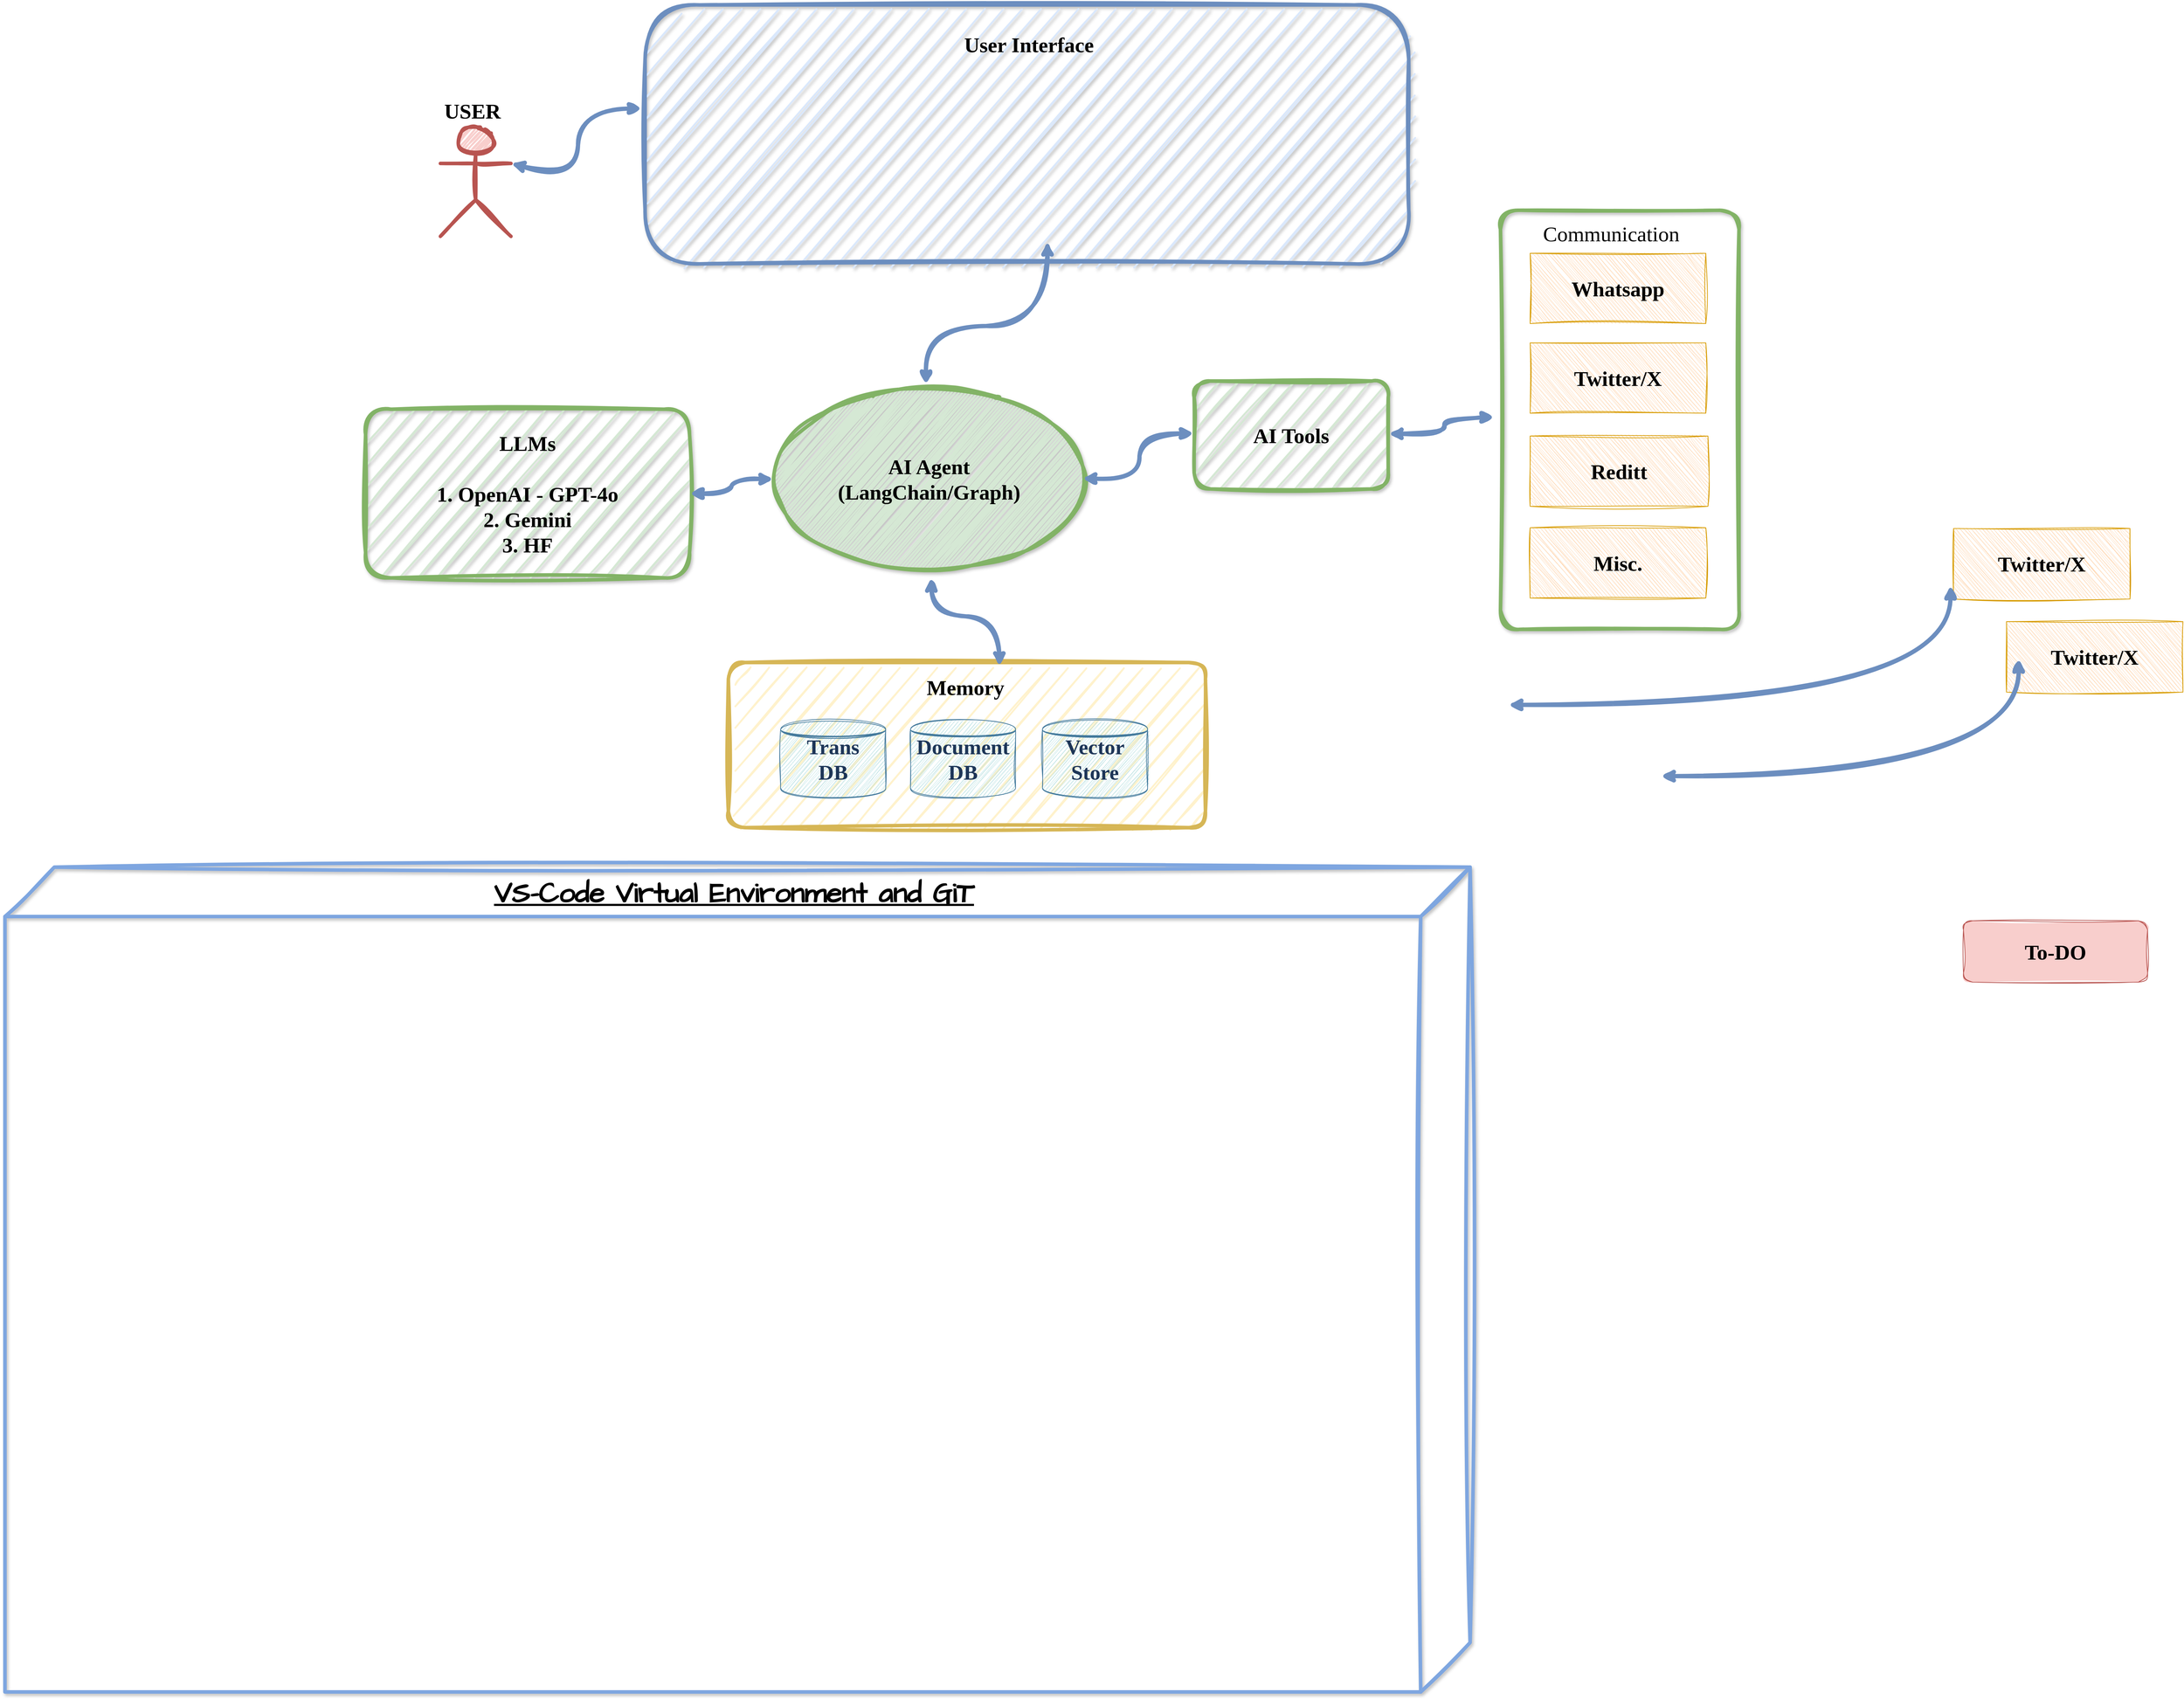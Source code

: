 <mxfile version="26.1.3">
  <diagram name="Page-1" id="c7558073-3199-34d8-9f00-42111426c3f3">
    <mxGraphModel dx="3770" dy="2567" grid="0" gridSize="10" guides="0" tooltips="1" connect="0" arrows="1" fold="1" page="1" pageScale="1" pageWidth="850" pageHeight="1100" background="none" math="0" shadow="0" adaptiveColors="auto">
      <root>
        <object label="" id="0">
          <mxCell />
        </object>
        <mxCell id="1" parent="0" />
        <mxCell id="TeiEiH09iCQTftUvuPfI-24" value="User Interface" style="text;html=1;align=center;verticalAlign=middle;whiteSpace=wrap;rounded=1;fontFamily=Comic Sans MS;fontSize=30;fontStyle=1;fillColor=#dae8fc;strokeColor=#6c8ebf;fillStyle=auto;shadow=1;labelBackgroundColor=none;arcSize=21;strokeWidth=5;sketch=1;curveFitting=1;jiggle=2;movableLabel=1;" parent="1" vertex="1">
          <mxGeometry x="519" y="-111" width="1082" height="367" as="geometry">
            <mxPoint x="3" y="-128" as="offset" />
          </mxGeometry>
        </mxCell>
        <mxCell id="TeiEiH09iCQTftUvuPfI-31" value="&lt;div&gt;&lt;font&gt;LLMs&lt;/font&gt;&lt;/div&gt;&lt;div&gt;&lt;br&gt;&lt;/div&gt;&lt;div&gt;1. OpenAI - GPT-4o&lt;/div&gt;&lt;div&gt;2. Gemini&lt;/div&gt;&lt;div&gt;3. HF&lt;br&gt;&lt;/div&gt;" style="text;html=1;align=center;verticalAlign=middle;whiteSpace=wrap;rounded=1;fontFamily=Comic Sans MS;fontSize=30;fontStyle=1;fillColor=#d5e8d4;strokeColor=#82b366;fillStyle=auto;shadow=1;labelBackgroundColor=none;sketch=1;curveFitting=1;jiggle=2;strokeWidth=5;imageAspect=1;snapToPoint=0;fixDash=0;metaEdit=1;movableLabel=0;resizeWidth=0;resizeHeight=0;sketchStyle=rough;" parent="1" vertex="1">
          <mxGeometry x="123" y="462" width="459" height="239" as="geometry" />
        </mxCell>
        <mxCell id="TeiEiH09iCQTftUvuPfI-46" value="To-DO" style="text;html=1;align=center;verticalAlign=middle;whiteSpace=wrap;rounded=1;fontFamily=Comic Sans MS;fontSize=30;fontStyle=1;fillColor=#f8cecc;strokeColor=#b85450;fillStyle=solid;shadow=0;labelBackgroundColor=none;sketch=1;curveFitting=1;jiggle=2;glass=0;" parent="1" vertex="1">
          <mxGeometry x="2387" y="1187" width="261" height="87" as="geometry" />
        </mxCell>
        <mxCell id="BFHTQyS8qlT6twQpDue1-9" value="" style="endArrow=classic;startArrow=classic;endFill=1;startFill=1;html=1;rounded=0;sketch=1;hachureGap=4;jiggle=2;curveFitting=1;fontFamily=Comic Sans MS;strokeWidth=6;fillColor=#dae8fc;strokeColor=#6c8ebf;flowAnimation=0;snapToPoint=1;arcSize=50;backgroundOutline=1;sketchStyle=rough;edgeStyle=orthogonalEdgeStyle;curved=1;fontSize=30;" edge="1" parent="1" source="TeiEiH09iCQTftUvuPfI-31" target="D7hKkzI2UtDsNL6RZgkP-2">
          <mxGeometry width="160" relative="1" as="geometry">
            <mxPoint x="1006" y="859" as="sourcePoint" />
            <mxPoint x="1119" y="628" as="targetPoint" />
          </mxGeometry>
        </mxCell>
        <mxCell id="BFHTQyS8qlT6twQpDue1-16" value="" style="endArrow=classic;startArrow=classic;endFill=1;startFill=1;html=1;rounded=0;sketch=1;hachureGap=4;jiggle=2;curveFitting=1;fontFamily=Comic Sans MS;strokeWidth=6;fillColor=#dae8fc;strokeColor=#6c8ebf;flowAnimation=0;exitX=0.527;exitY=0.913;exitDx=0;exitDy=0;exitPerimeter=0;snapToPoint=1;arcSize=50;backgroundOutline=1;sketchStyle=rough;edgeStyle=orthogonalEdgeStyle;curved=1;entryX=0.49;entryY=-0.019;entryDx=0;entryDy=0;entryPerimeter=0;fontSize=30;" edge="1" parent="1" source="TeiEiH09iCQTftUvuPfI-24" target="D7hKkzI2UtDsNL6RZgkP-2">
          <mxGeometry width="160" relative="1" as="geometry">
            <mxPoint x="679" y="687" as="sourcePoint" />
            <mxPoint x="1448" y="419" as="targetPoint" />
          </mxGeometry>
        </mxCell>
        <mxCell id="BFHTQyS8qlT6twQpDue1-26" value="&lt;b&gt;&lt;font&gt;Twitter/X&lt;/font&gt;&lt;/b&gt;" style="whiteSpace=wrap;html=1;rounded=0;arcSize=50;align=center;verticalAlign=middle;strokeWidth=1;autosize=1;spacing=4;treeFolding=1;treeMoving=1;newEdgeStyle={&quot;edgeStyle&quot;:&quot;entityRelationEdgeStyle&quot;,&quot;startArrow&quot;:&quot;none&quot;,&quot;endArrow&quot;:&quot;none&quot;,&quot;segment&quot;:10,&quot;curved&quot;:1,&quot;sourcePerimeterSpacing&quot;:0,&quot;targetPerimeterSpacing&quot;:0};hachureGap=4;fontFamily=Comic Sans MS;fillColor=#FFCE9F;strokeColor=#d79b00;shadow=0;aspect=fixed;flipV=1;fontSize=30;sketch=1;curveFitting=1;jiggle=2;" vertex="1" parent="1">
          <mxGeometry x="2373" y="631" width="250" height="100" as="geometry" />
        </mxCell>
        <mxCell id="BFHTQyS8qlT6twQpDue1-27" value="" style="endArrow=classic;startArrow=classic;endFill=1;startFill=1;html=1;rounded=0;sketch=1;hachureGap=4;jiggle=2;curveFitting=1;fontFamily=Comic Sans MS;strokeWidth=6;fillColor=#dae8fc;strokeColor=#6c8ebf;flowAnimation=0;snapToPoint=1;arcSize=50;backgroundOutline=1;sketchStyle=rough;edgeStyle=orthogonalEdgeStyle;curved=1;exitX=0.961;exitY=0.713;exitDx=0;exitDy=0;exitPerimeter=0;entryX=-0.017;entryY=0.194;entryDx=0;entryDy=0;entryPerimeter=0;fontSize=30;" edge="1" parent="1" target="BFHTQyS8qlT6twQpDue1-26">
          <mxGeometry width="160" relative="1" as="geometry">
            <mxPoint x="1742" y="881" as="sourcePoint" />
            <mxPoint x="2244.765" y="689.704" as="targetPoint" />
          </mxGeometry>
        </mxCell>
        <mxCell id="BFHTQyS8qlT6twQpDue1-29" value="&lt;b&gt;&lt;font&gt;Twitter/X&lt;/font&gt;&lt;/b&gt;" style="whiteSpace=wrap;html=1;rounded=0;arcSize=50;align=center;verticalAlign=middle;strokeWidth=1;autosize=1;spacing=4;treeFolding=1;treeMoving=1;newEdgeStyle={&quot;edgeStyle&quot;:&quot;entityRelationEdgeStyle&quot;,&quot;startArrow&quot;:&quot;none&quot;,&quot;endArrow&quot;:&quot;none&quot;,&quot;segment&quot;:10,&quot;curved&quot;:1,&quot;sourcePerimeterSpacing&quot;:0,&quot;targetPerimeterSpacing&quot;:0};hachureGap=4;fontFamily=Comic Sans MS;fillColor=#FFCE9F;strokeColor=#d79b00;shadow=0;aspect=fixed;flipV=1;fontSize=30;sketch=1;curveFitting=1;jiggle=2;" vertex="1" parent="1">
          <mxGeometry x="2448" y="763" width="250" height="100" as="geometry" />
        </mxCell>
        <mxCell id="BFHTQyS8qlT6twQpDue1-30" value="" style="endArrow=classic;startArrow=classic;endFill=1;startFill=1;html=1;rounded=0;sketch=1;hachureGap=4;jiggle=2;curveFitting=1;fontFamily=Comic Sans MS;strokeWidth=6;fillColor=#dae8fc;strokeColor=#6c8ebf;flowAnimation=0;snapToPoint=1;arcSize=50;backgroundOutline=1;sketchStyle=rough;edgeStyle=orthogonalEdgeStyle;curved=1;exitX=0.961;exitY=0.713;exitDx=0;exitDy=0;exitPerimeter=0;entryX=0.069;entryY=0.476;entryDx=0;entryDy=0;entryPerimeter=0;fontSize=30;" edge="1" parent="1" target="BFHTQyS8qlT6twQpDue1-29">
          <mxGeometry width="160" relative="1" as="geometry">
            <mxPoint x="1958" y="982" as="sourcePoint" />
            <mxPoint x="2893" y="922" as="targetPoint" />
          </mxGeometry>
        </mxCell>
        <mxCell id="BFHTQyS8qlT6twQpDue1-33" value="&lt;font&gt;USER&lt;/font&gt;" style="shape=umlActor;verticalLabelPosition=bottom;verticalAlign=top;html=1;sketch=1;hachureGap=4;jiggle=2;curveFitting=1;fontFamily=Comic Sans MS;strokeWidth=5;fillColor=#f8cecc;strokeColor=#b85450;fixDash=0;movableLabel=1;fontStyle=1;fontSize=30;" vertex="1" parent="1">
          <mxGeometry x="229" y="62" width="100" height="155" as="geometry">
            <mxPoint x="-5" y="-202" as="offset" />
          </mxGeometry>
        </mxCell>
        <mxCell id="BFHTQyS8qlT6twQpDue1-34" value="" style="endArrow=classic;startArrow=classic;endFill=1;startFill=1;html=1;rounded=0;sketch=1;hachureGap=4;jiggle=2;curveFitting=1;fontFamily=Comic Sans MS;strokeWidth=6;fillColor=#dae8fc;strokeColor=#6c8ebf;flowAnimation=0;exitX=-0.004;exitY=0.4;exitDx=0;exitDy=0;exitPerimeter=0;snapToPoint=1;arcSize=50;backgroundOutline=1;sketchStyle=rough;edgeStyle=orthogonalEdgeStyle;curved=1;fontSize=30;" edge="1" parent="1" source="TeiEiH09iCQTftUvuPfI-24" target="BFHTQyS8qlT6twQpDue1-33">
          <mxGeometry width="160" relative="1" as="geometry">
            <mxPoint x="1020" y="215" as="sourcePoint" />
            <mxPoint x="928" y="377" as="targetPoint" />
          </mxGeometry>
        </mxCell>
        <mxCell id="BFHTQyS8qlT6twQpDue1-35" value="&lt;div align=&quot;center&quot;&gt;&lt;b&gt;&lt;font style=&quot;font-size: 40px;&quot;&gt;VS-Code Virtual Environment and GiT&lt;/font&gt;&lt;/b&gt;&lt;/div&gt;" style="verticalAlign=top;align=center;spacingTop=8;spacingLeft=2;spacingRight=12;shape=cube;size=70;direction=south;fontStyle=4;html=1;whiteSpace=wrap;sketch=1;hachureGap=4;jiggle=2;curveFitting=1;fontFamily=Architects Daughter;fontSource=https%3A%2F%2Ffonts.googleapis.com%2Fcss%3Ffamily%3DArchitects%2BDaughter;fillColor=none;fontSize=30;strokeWidth=5;strokeColor=#7EA6E0;shadow=1;perimeterSpacing=0;noLabel=0;container=0;metaEdit=1;movableLabel=0;treeFolding=0;sketchStyle=rough;" vertex="1" parent="1">
          <mxGeometry x="-388" y="1111" width="2076" height="1169" as="geometry" />
        </mxCell>
        <object label="Memory" id="BFHTQyS8qlT6twQpDue1-8">
          <mxCell style="text;html=1;align=center;verticalAlign=middle;whiteSpace=wrap;rounded=1;fontFamily=Comic Sans MS;fontSize=30;fontStyle=1;fillColor=#fff2cc;strokeColor=#d6b656;fillStyle=auto;shadow=0;labelBackgroundColor=none;sketch=1;curveFitting=1;jiggle=2;imageVerticalAlign=middle;imageAlign=left;arcSize=10;snapToPoint=0;metaEdit=1;backgroundOutline=1;movableLabel=1;sketchStyle=rough;shadowOpacity=50;gradientColor=none;strokeWidth=5;" vertex="1" parent="1">
            <mxGeometry x="637" y="821" width="676" height="234" as="geometry">
              <mxPoint x="-2" y="-82" as="offset" />
            </mxGeometry>
          </mxCell>
        </object>
        <mxCell id="BFHTQyS8qlT6twQpDue1-31" value="" style="group;fontFamily=Comic Sans MS;fontSize=30;" vertex="1" connectable="0" parent="1">
          <mxGeometry x="711" y="901" width="520" height="113" as="geometry" />
        </mxCell>
        <mxCell id="TeiEiH09iCQTftUvuPfI-38" value="" style="group;rounded=0;labelBackgroundColor=none;fontColor=#1D3557;sketch=1;curveFitting=1;jiggle=2;fontSize=30;fontStyle=1;fontFamily=Comic Sans MS;" parent="BFHTQyS8qlT6twQpDue1-31" vertex="1" connectable="0">
          <mxGeometry width="149" height="113" as="geometry" />
        </mxCell>
        <mxCell id="TeiEiH09iCQTftUvuPfI-33" value="" style="shape=datastore;whiteSpace=wrap;html=1;hachureGap=4;strokeColor=#457B9D;fontFamily=Comic Sans MS;fontColor=#1D3557;fillColor=#A8DADC;labelBackgroundColor=none;sketch=1;curveFitting=1;jiggle=2;rounded=0;fontSize=30;fontStyle=1" parent="TeiEiH09iCQTftUvuPfI-38" vertex="1">
          <mxGeometry y="1.123" width="149" height="110.755" as="geometry" />
        </mxCell>
        <mxCell id="TeiEiH09iCQTftUvuPfI-37" value="Trans DB" style="text;html=1;align=center;verticalAlign=middle;whiteSpace=wrap;rounded=0;fontFamily=Comic Sans MS;strokeColor=none;fontSize=30;fontStyle=1;labelBackgroundColor=none;fontColor=#1D3557;sketch=1;curveFitting=1;jiggle=2;" parent="TeiEiH09iCQTftUvuPfI-38" vertex="1">
          <mxGeometry x="31.368" y="5.987" width="87.047" height="101.026" as="geometry" />
        </mxCell>
        <mxCell id="BFHTQyS8qlT6twQpDue1-17" value="" style="group;rounded=0;labelBackgroundColor=none;fontColor=#1D3557;sketch=1;curveFitting=1;jiggle=2;fontSize=30;fontStyle=1;fontFamily=Comic Sans MS;" vertex="1" connectable="0" parent="BFHTQyS8qlT6twQpDue1-31">
          <mxGeometry x="184" width="149" height="113" as="geometry" />
        </mxCell>
        <mxCell id="BFHTQyS8qlT6twQpDue1-18" value="" style="shape=datastore;whiteSpace=wrap;html=1;hachureGap=4;strokeColor=#457B9D;fontFamily=Comic Sans MS;fontColor=#1D3557;fillColor=#A8DADC;labelBackgroundColor=none;sketch=1;curveFitting=1;jiggle=2;rounded=0;fontSize=30;fontStyle=1" vertex="1" parent="BFHTQyS8qlT6twQpDue1-17">
          <mxGeometry y="1.123" width="149" height="110.755" as="geometry" />
        </mxCell>
        <mxCell id="BFHTQyS8qlT6twQpDue1-19" value="&lt;div&gt;Document&lt;/div&gt;&lt;div&gt;DB&lt;/div&gt;" style="text;html=1;align=center;verticalAlign=middle;whiteSpace=wrap;rounded=0;fontFamily=Comic Sans MS;strokeColor=none;fontSize=30;fontStyle=1;labelBackgroundColor=none;fontColor=#1D3557;sketch=1;curveFitting=1;jiggle=2;" vertex="1" parent="BFHTQyS8qlT6twQpDue1-17">
          <mxGeometry x="31.368" y="5.987" width="87.047" height="101.026" as="geometry" />
        </mxCell>
        <mxCell id="BFHTQyS8qlT6twQpDue1-20" value="" style="group;rounded=0;labelBackgroundColor=none;fontColor=#1D3557;sketch=1;curveFitting=1;jiggle=2;fontSize=30;fontStyle=1;fontFamily=Comic Sans MS;" vertex="1" connectable="0" parent="BFHTQyS8qlT6twQpDue1-31">
          <mxGeometry x="371" width="149" height="113" as="geometry" />
        </mxCell>
        <mxCell id="BFHTQyS8qlT6twQpDue1-21" value="" style="shape=datastore;whiteSpace=wrap;html=1;hachureGap=4;strokeColor=#457B9D;fontFamily=Comic Sans MS;fontColor=#1D3557;fillColor=#A8DADC;labelBackgroundColor=none;sketch=1;curveFitting=1;jiggle=2;rounded=0;fontSize=30;fontStyle=1" vertex="1" parent="BFHTQyS8qlT6twQpDue1-20">
          <mxGeometry y="1.123" width="149" height="110.755" as="geometry" />
        </mxCell>
        <mxCell id="BFHTQyS8qlT6twQpDue1-22" value="Vector Store" style="text;html=1;align=center;verticalAlign=middle;whiteSpace=wrap;rounded=0;fontFamily=Comic Sans MS;strokeColor=none;fontSize=30;fontStyle=1;labelBackgroundColor=none;fontColor=#1D3557;sketch=1;curveFitting=1;jiggle=2;" vertex="1" parent="BFHTQyS8qlT6twQpDue1-20">
          <mxGeometry x="31.368" y="5.987" width="87.047" height="101.026" as="geometry" />
        </mxCell>
        <mxCell id="D7hKkzI2UtDsNL6RZgkP-2" value="&lt;div&gt;&lt;font&gt;&lt;b&gt;&lt;font&gt;AI Agent&lt;/font&gt;&lt;/b&gt;&lt;/font&gt;&lt;/div&gt;&lt;div&gt;&lt;font&gt;&lt;b&gt;&lt;font&gt;(LangChain/Graph)&lt;/font&gt;&lt;/b&gt;&lt;/font&gt;&lt;br&gt;&lt;/div&gt;" style="ellipse;whiteSpace=wrap;html=1;align=center;newEdgeStyle={&quot;edgeStyle&quot;:&quot;entityRelationEdgeStyle&quot;,&quot;startArrow&quot;:&quot;none&quot;,&quot;endArrow&quot;:&quot;none&quot;,&quot;segment&quot;:10,&quot;curved&quot;:1,&quot;sourcePerimeterSpacing&quot;:0,&quot;targetPerimeterSpacing&quot;:0};treeFolding=1;treeMoving=1;sketch=1;hachureGap=4;jiggle=2;curveFitting=1;fontFamily=Comic Sans MS;fillColor=#d5e8d4;strokeColor=light-dark(#82B366,#EDEDED);shadow=1;labelBackgroundColor=none;labelBorderColor=none;strokeWidth=5;fontSize=30;perimeter=rectanglePerimeter;fillStyle=auto;" parent="1" vertex="1">
          <mxGeometry x="701" y="432" width="441" height="258" as="geometry" />
        </mxCell>
        <mxCell id="BFHTQyS8qlT6twQpDue1-10" value="" style="endArrow=classic;startArrow=classic;endFill=1;startFill=1;html=1;rounded=0;sketch=1;hachureGap=4;jiggle=2;curveFitting=1;fontFamily=Comic Sans MS;strokeWidth=6;fillColor=#dae8fc;strokeColor=#6c8ebf;flowAnimation=0;exitX=0.992;exitY=0.497;exitDx=0;exitDy=0;exitPerimeter=0;snapToPoint=1;arcSize=50;backgroundOutline=1;sketchStyle=rough;entryX=-0.001;entryY=0.486;entryDx=0;entryDy=0;entryPerimeter=0;edgeStyle=orthogonalEdgeStyle;curved=1;fontSize=30;" edge="1" parent="1" source="D7hKkzI2UtDsNL6RZgkP-2" target="TeiEiH09iCQTftUvuPfI-40">
          <mxGeometry width="160" relative="1" as="geometry">
            <mxPoint x="869" y="911" as="sourcePoint" />
            <mxPoint x="1086" y="688" as="targetPoint" />
          </mxGeometry>
        </mxCell>
        <object label="&lt;font&gt;AI Tools&lt;/font&gt;" id="TeiEiH09iCQTftUvuPfI-40">
          <mxCell style="text;html=1;align=center;verticalAlign=middle;whiteSpace=wrap;rounded=1;fontFamily=Comic Sans MS;fontSize=30;fontStyle=1;fillColor=#d5e8d4;strokeColor=#82b366;fillStyle=auto;shadow=1;labelBackgroundColor=none;strokeWidth=5;sketch=1;curveFitting=1;jiggle=2;imageAspect=1;snapToPoint=0;fixDash=0;metaEdit=1;movableLabel=0;resizeWidth=0;resizeHeight=0;sketchStyle=rough;arcSize=15;" parent="1" vertex="1">
            <mxGeometry x="1297" y="422" width="275" height="153" as="geometry" />
          </mxCell>
        </object>
        <mxCell id="BFHTQyS8qlT6twQpDue1-7" value="" style="endArrow=classic;startArrow=classic;endFill=1;startFill=1;html=1;rounded=0;sketch=1;hachureGap=4;jiggle=2;curveFitting=1;fontFamily=Comic Sans MS;strokeWidth=6;fillColor=#dae8fc;strokeColor=#6c8ebf;flowAnimation=0;exitX=0.568;exitY=0.024;exitDx=0;exitDy=0;exitPerimeter=0;snapToPoint=1;arcSize=50;backgroundOutline=1;sketchStyle=rough;entryX=0.507;entryY=1.041;entryDx=0;entryDy=0;entryPerimeter=0;edgeStyle=orthogonalEdgeStyle;curved=1;fontSize=30;" edge="1" parent="1" source="BFHTQyS8qlT6twQpDue1-8" target="D7hKkzI2UtDsNL6RZgkP-2">
          <mxGeometry width="160" relative="1" as="geometry">
            <mxPoint x="799.216" y="965.238" as="sourcePoint" />
            <mxPoint x="829" y="811" as="targetPoint" />
          </mxGeometry>
        </mxCell>
        <mxCell id="BFHTQyS8qlT6twQpDue1-40" value="" style="group" vertex="1" connectable="0" parent="1">
          <mxGeometry x="1722" y="-84" width="338" height="813.58" as="geometry" />
        </mxCell>
        <mxCell id="BFHTQyS8qlT6twQpDue1-24" value="&lt;b&gt;Misc.&lt;/b&gt;" style="whiteSpace=wrap;html=1;rounded=0;arcSize=50;align=center;verticalAlign=middle;strokeWidth=1;autosize=1;spacing=4;treeFolding=1;treeMoving=1;newEdgeStyle={&quot;edgeStyle&quot;:&quot;entityRelationEdgeStyle&quot;,&quot;startArrow&quot;:&quot;none&quot;,&quot;endArrow&quot;:&quot;none&quot;,&quot;segment&quot;:10,&quot;curved&quot;:1,&quot;sourcePerimeterSpacing&quot;:0,&quot;targetPerimeterSpacing&quot;:0};hachureGap=4;fontFamily=Comic Sans MS;fillColor=#FFCE9F;strokeColor=#d79b00;shadow=0;aspect=fixed;flipV=1;fontSize=30;sketch=1;curveFitting=1;jiggle=2;rotatable=0;" vertex="1" parent="BFHTQyS8qlT6twQpDue1-40">
          <mxGeometry x="51" y="713.997" width="248.958" height="99.583" as="geometry" />
        </mxCell>
        <mxCell id="BFHTQyS8qlT6twQpDue1-12" value="&lt;font&gt;Reditt&lt;/font&gt;" style="whiteSpace=wrap;html=1;rounded=0;arcSize=50;align=center;verticalAlign=middle;strokeWidth=1;autosize=1;spacing=4;treeFolding=1;treeMoving=1;newEdgeStyle={&quot;edgeStyle&quot;:&quot;entityRelationEdgeStyle&quot;,&quot;startArrow&quot;:&quot;none&quot;,&quot;endArrow&quot;:&quot;none&quot;,&quot;segment&quot;:10,&quot;curved&quot;:1,&quot;sourcePerimeterSpacing&quot;:0,&quot;targetPerimeterSpacing&quot;:0};hachureGap=4;fontFamily=Comic Sans MS;fillColor=#FFCE9F;strokeColor=#d79b00;shadow=0;fontStyle=1;flipV=1;fontSize=30;sketch=1;curveFitting=1;jiggle=2;" vertex="1" parent="BFHTQyS8qlT6twQpDue1-40">
          <mxGeometry x="51" y="583.996" width="252" height="99.583" as="geometry" />
        </mxCell>
        <mxCell id="D7hKkzI2UtDsNL6RZgkP-3" value="&lt;b&gt;&lt;font&gt;&lt;font&gt;Whatsapp&lt;/font&gt;&lt;/font&gt;&lt;/b&gt;" style="whiteSpace=wrap;html=1;rounded=0;arcSize=50;align=center;verticalAlign=middle;strokeWidth=1;autosize=1;spacing=4;treeFolding=1;treeMoving=1;newEdgeStyle={&quot;edgeStyle&quot;:&quot;entityRelationEdgeStyle&quot;,&quot;startArrow&quot;:&quot;none&quot;,&quot;endArrow&quot;:&quot;none&quot;,&quot;segment&quot;:10,&quot;curved&quot;:1,&quot;sourcePerimeterSpacing&quot;:0,&quot;targetPerimeterSpacing&quot;:0};hachureGap=4;fontFamily=Comic Sans MS;fillColor=#FFCE9F;strokeColor=#d79b00;shadow=0;aspect=fixed;flipV=1;fontSize=30;sketch=1;curveFitting=1;jiggle=2;" parent="BFHTQyS8qlT6twQpDue1-40" vertex="1">
          <mxGeometry x="51" y="324.996" width="248.958" height="99.583" as="geometry" />
        </mxCell>
        <mxCell id="BFHTQyS8qlT6twQpDue1-11" value="&lt;b&gt;&lt;font&gt;Twitter/X&lt;/font&gt;&lt;/b&gt;" style="whiteSpace=wrap;html=1;rounded=0;arcSize=50;align=center;verticalAlign=middle;strokeWidth=1;autosize=1;spacing=4;treeFolding=1;treeMoving=1;newEdgeStyle={&quot;edgeStyle&quot;:&quot;entityRelationEdgeStyle&quot;,&quot;startArrow&quot;:&quot;none&quot;,&quot;endArrow&quot;:&quot;none&quot;,&quot;segment&quot;:10,&quot;curved&quot;:1,&quot;sourcePerimeterSpacing&quot;:0,&quot;targetPerimeterSpacing&quot;:0};hachureGap=4;fontFamily=Comic Sans MS;fillColor=#FFCE9F;strokeColor=#d79b00;shadow=0;aspect=fixed;flipV=1;fontSize=30;sketch=1;curveFitting=1;jiggle=2;" vertex="1" parent="BFHTQyS8qlT6twQpDue1-40">
          <mxGeometry x="51" y="451.996" width="248.958" height="99.583" as="geometry" />
        </mxCell>
        <object label="Communication" id="BFHTQyS8qlT6twQpDue1-39">
          <mxCell style="whiteSpace=wrap;rounded=1;arcSize=8;align=center;verticalAlign=middle;strokeWidth=5;autosize=1;spacing=4;treeFolding=1;treeMoving=1;newEdgeStyle={&quot;edgeStyle&quot;:&quot;entityRelationEdgeStyle&quot;,&quot;startArrow&quot;:&quot;none&quot;,&quot;endArrow&quot;:&quot;none&quot;,&quot;segment&quot;:10,&quot;curved&quot;:1,&quot;sourcePerimeterSpacing&quot;:0,&quot;targetPerimeterSpacing&quot;:0};hachureGap=4;fontFamily=Comic Sans MS;fillColor=none;strokeColor=#82B366;shadow=1;flipV=1;fontSize=30;sketch=1;curveFitting=1;jiggle=2;labelBackgroundColor=none;textShadow=0;html=1;noLabel=0;labelPadding=0;metaEdit=1;movableLabel=1;" vertex="1" parent="BFHTQyS8qlT6twQpDue1-40">
            <mxGeometry x="9" y="264" width="338" height="594" as="geometry">
              <mxPoint x="-12" y="-264" as="offset" />
            </mxGeometry>
          </mxCell>
        </object>
        <mxCell id="BFHTQyS8qlT6twQpDue1-41" value="" style="endArrow=classic;startArrow=classic;endFill=1;startFill=1;html=1;rounded=0;sketch=1;hachureGap=4;jiggle=2;curveFitting=1;fontFamily=Comic Sans MS;strokeWidth=6;fillColor=#dae8fc;strokeColor=#6c8ebf;flowAnimation=0;snapToPoint=1;arcSize=50;backgroundOutline=1;sketchStyle=rough;edgeStyle=orthogonalEdgeStyle;curved=1;exitX=1.001;exitY=0.489;exitDx=0;exitDy=0;exitPerimeter=0;entryX=-0.025;entryY=0.506;entryDx=0;entryDy=0;entryPerimeter=0;fontSize=30;" edge="1" parent="1" source="TeiEiH09iCQTftUvuPfI-40" target="BFHTQyS8qlT6twQpDue1-39">
          <mxGeometry width="160" relative="1" as="geometry">
            <mxPoint x="1752" y="891" as="sourcePoint" />
            <mxPoint x="2379" y="722" as="targetPoint" />
          </mxGeometry>
        </mxCell>
      </root>
    </mxGraphModel>
  </diagram>
</mxfile>
